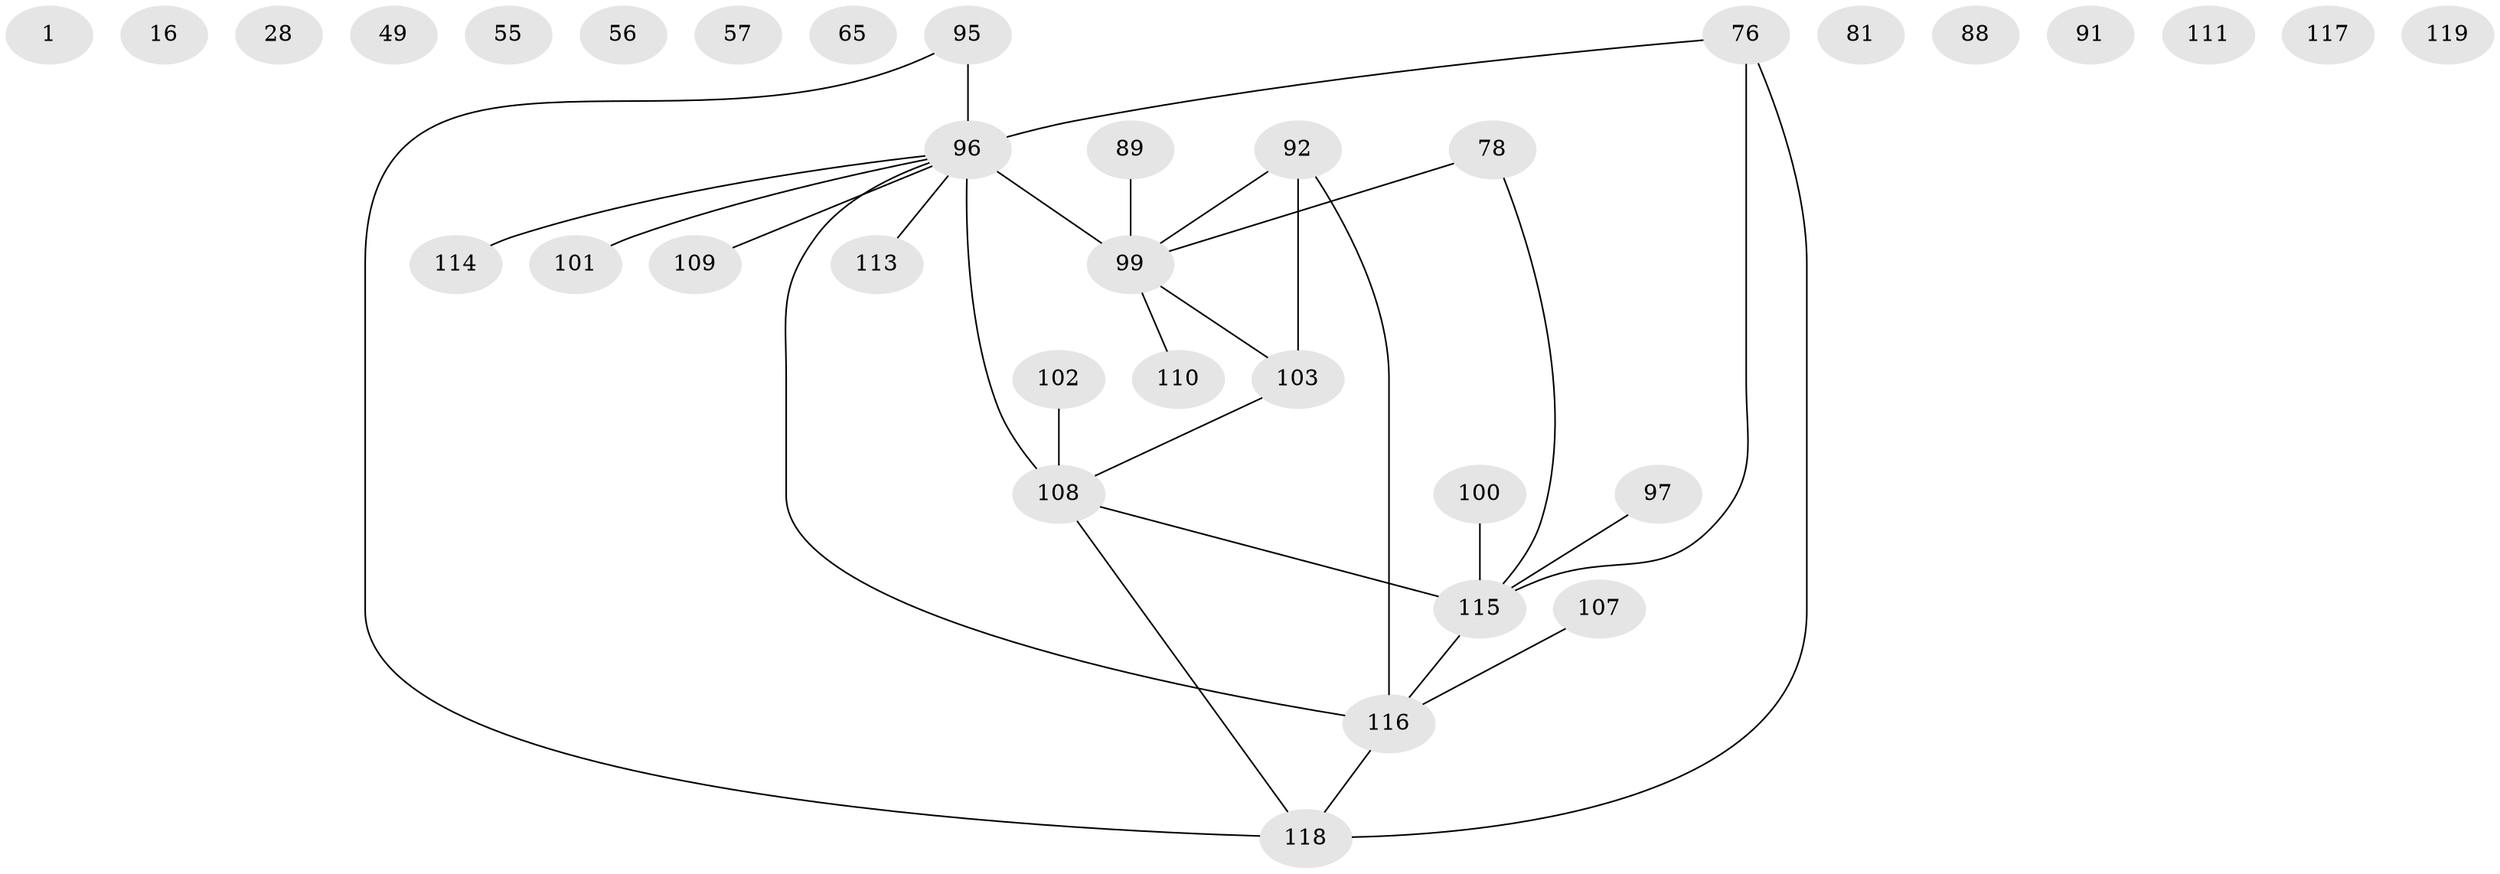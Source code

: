 // original degree distribution, {0: 0.09243697478991597, 2: 0.2857142857142857, 1: 0.2773109243697479, 3: 0.18487394957983194, 4: 0.10084033613445378, 5: 0.05042016806722689, 7: 0.008403361344537815}
// Generated by graph-tools (version 1.1) at 2025/42/03/04/25 21:42:32]
// undirected, 35 vertices, 29 edges
graph export_dot {
graph [start="1"]
  node [color=gray90,style=filled];
  1;
  16;
  28;
  49 [super="+24"];
  55;
  56;
  57;
  65;
  76 [super="+25+47+59"];
  78 [super="+30"];
  81;
  88;
  89;
  91;
  92;
  95 [super="+80+86"];
  96 [super="+52+58+31+90+93"];
  97 [super="+9"];
  99 [super="+50+73"];
  100;
  101;
  102 [super="+14+11+85+63+70"];
  103 [super="+79+84+68"];
  107 [super="+41"];
  108 [super="+53+106+94"];
  109;
  110 [super="+44"];
  111 [super="+39"];
  113 [super="+51+104+105"];
  114 [super="+98"];
  115 [super="+82+112+40+66"];
  116 [super="+4+20+67+71"];
  117;
  118;
  119 [super="+77"];
  76 -- 118;
  76 -- 115 [weight=2];
  76 -- 96 [weight=2];
  78 -- 99;
  78 -- 115;
  89 -- 99;
  92 -- 99;
  92 -- 103 [weight=2];
  92 -- 116 [weight=2];
  95 -- 96 [weight=2];
  95 -- 118;
  96 -- 99 [weight=4];
  96 -- 108 [weight=3];
  96 -- 101 [weight=2];
  96 -- 109;
  96 -- 114;
  96 -- 113 [weight=2];
  96 -- 116;
  97 -- 115;
  99 -- 110;
  99 -- 103;
  100 -- 115;
  102 -- 108;
  103 -- 108;
  107 -- 116;
  108 -- 118;
  108 -- 115;
  115 -- 116 [weight=2];
  116 -- 118;
}
